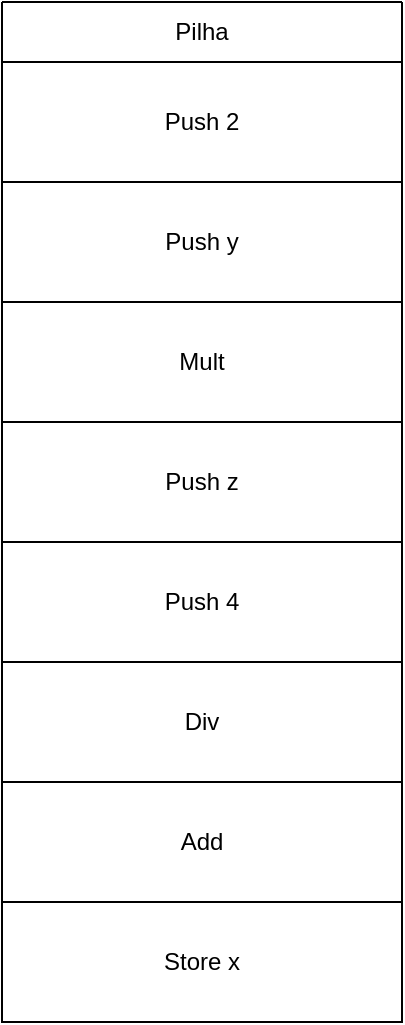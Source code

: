 <mxfile version="24.6.4" type="github" pages="2">
  <diagram name="Página-1" id="MC9HsX5HIXpegdKyrHWd">
    <mxGraphModel dx="961" dy="523" grid="1" gridSize="10" guides="1" tooltips="1" connect="1" arrows="1" fold="1" page="1" pageScale="1" pageWidth="827" pageHeight="1169" math="0" shadow="0">
      <root>
        <mxCell id="0" />
        <mxCell id="1" parent="0" />
        <mxCell id="MmORzW6OTiIfaRil08I7-14" value="" style="swimlane;startSize=0;" vertex="1" parent="1">
          <mxGeometry x="250" y="80" width="200" height="210" as="geometry" />
        </mxCell>
        <mxCell id="MmORzW6OTiIfaRil08I7-15" value="" style="rounded=0;whiteSpace=wrap;html=1;" vertex="1" parent="MmORzW6OTiIfaRil08I7-14">
          <mxGeometry y="30" width="200" height="60" as="geometry" />
        </mxCell>
        <mxCell id="MmORzW6OTiIfaRil08I7-18" value="" style="rounded=0;whiteSpace=wrap;html=1;" vertex="1" parent="MmORzW6OTiIfaRil08I7-14">
          <mxGeometry y="90" width="200" height="60" as="geometry" />
        </mxCell>
        <mxCell id="MmORzW6OTiIfaRil08I7-19" value="" style="rounded=0;whiteSpace=wrap;html=1;" vertex="1" parent="MmORzW6OTiIfaRil08I7-14">
          <mxGeometry y="150" width="200" height="60" as="geometry" />
        </mxCell>
        <mxCell id="MmORzW6OTiIfaRil08I7-23" value="Pilha" style="text;strokeColor=none;align=center;fillColor=none;html=1;verticalAlign=middle;whiteSpace=wrap;rounded=0;" vertex="1" parent="MmORzW6OTiIfaRil08I7-14">
          <mxGeometry x="70" width="60" height="30" as="geometry" />
        </mxCell>
        <mxCell id="MmORzW6OTiIfaRil08I7-24" value="Push 2" style="text;strokeColor=none;align=center;fillColor=none;html=1;verticalAlign=middle;whiteSpace=wrap;rounded=0;" vertex="1" parent="MmORzW6OTiIfaRil08I7-14">
          <mxGeometry x="70" y="45" width="60" height="30" as="geometry" />
        </mxCell>
        <mxCell id="MmORzW6OTiIfaRil08I7-25" value="Push y" style="text;strokeColor=none;align=center;fillColor=none;html=1;verticalAlign=middle;whiteSpace=wrap;rounded=0;" vertex="1" parent="MmORzW6OTiIfaRil08I7-14">
          <mxGeometry x="70" y="105" width="60" height="30" as="geometry" />
        </mxCell>
        <mxCell id="MmORzW6OTiIfaRil08I7-26" value="Mult" style="text;strokeColor=none;align=center;fillColor=none;html=1;verticalAlign=middle;whiteSpace=wrap;rounded=0;" vertex="1" parent="MmORzW6OTiIfaRil08I7-14">
          <mxGeometry x="70" y="165" width="60" height="30" as="geometry" />
        </mxCell>
        <mxCell id="MmORzW6OTiIfaRil08I7-20" value="" style="rounded=0;whiteSpace=wrap;html=1;" vertex="1" parent="1">
          <mxGeometry x="250" y="290" width="200" height="60" as="geometry" />
        </mxCell>
        <mxCell id="MmORzW6OTiIfaRil08I7-21" value="" style="rounded=0;whiteSpace=wrap;html=1;" vertex="1" parent="1">
          <mxGeometry x="250" y="350" width="200" height="60" as="geometry" />
        </mxCell>
        <mxCell id="MmORzW6OTiIfaRil08I7-22" value="" style="rounded=0;whiteSpace=wrap;html=1;" vertex="1" parent="1">
          <mxGeometry x="250" y="410" width="200" height="60" as="geometry" />
        </mxCell>
        <mxCell id="MmORzW6OTiIfaRil08I7-27" value="Push z" style="text;strokeColor=none;align=center;fillColor=none;html=1;verticalAlign=middle;whiteSpace=wrap;rounded=0;" vertex="1" parent="1">
          <mxGeometry x="320" y="305" width="60" height="30" as="geometry" />
        </mxCell>
        <mxCell id="MmORzW6OTiIfaRil08I7-28" value="Push 4" style="text;strokeColor=none;align=center;fillColor=none;html=1;verticalAlign=middle;whiteSpace=wrap;rounded=0;" vertex="1" parent="1">
          <mxGeometry x="320" y="365" width="60" height="30" as="geometry" />
        </mxCell>
        <mxCell id="MmORzW6OTiIfaRil08I7-29" value="Div" style="text;strokeColor=none;align=center;fillColor=none;html=1;verticalAlign=middle;whiteSpace=wrap;rounded=0;" vertex="1" parent="1">
          <mxGeometry x="320" y="425" width="60" height="30" as="geometry" />
        </mxCell>
        <mxCell id="MmORzW6OTiIfaRil08I7-30" value="" style="rounded=0;whiteSpace=wrap;html=1;" vertex="1" parent="1">
          <mxGeometry x="250" y="470" width="200" height="60" as="geometry" />
        </mxCell>
        <mxCell id="MmORzW6OTiIfaRil08I7-31" value="Add" style="text;strokeColor=none;align=center;fillColor=none;html=1;verticalAlign=middle;whiteSpace=wrap;rounded=0;" vertex="1" parent="1">
          <mxGeometry x="320" y="485" width="60" height="30" as="geometry" />
        </mxCell>
        <mxCell id="MmORzW6OTiIfaRil08I7-32" value="" style="rounded=0;whiteSpace=wrap;html=1;" vertex="1" parent="1">
          <mxGeometry x="250" y="530" width="200" height="60" as="geometry" />
        </mxCell>
        <mxCell id="MmORzW6OTiIfaRil08I7-33" value="Store x" style="text;strokeColor=none;align=center;fillColor=none;html=1;verticalAlign=middle;whiteSpace=wrap;rounded=0;" vertex="1" parent="1">
          <mxGeometry x="320" y="545" width="60" height="30" as="geometry" />
        </mxCell>
      </root>
    </mxGraphModel>
  </diagram>
  <diagram id="-jZR2NomEpcZ3TtYAZOX" name="Página-2">
    <mxGraphModel dx="1393" dy="758" grid="1" gridSize="10" guides="1" tooltips="1" connect="1" arrows="1" fold="1" page="1" pageScale="1" pageWidth="827" pageHeight="1169" math="0" shadow="0">
      <root>
        <mxCell id="0" />
        <mxCell id="1" parent="0" />
      </root>
    </mxGraphModel>
  </diagram>
</mxfile>
